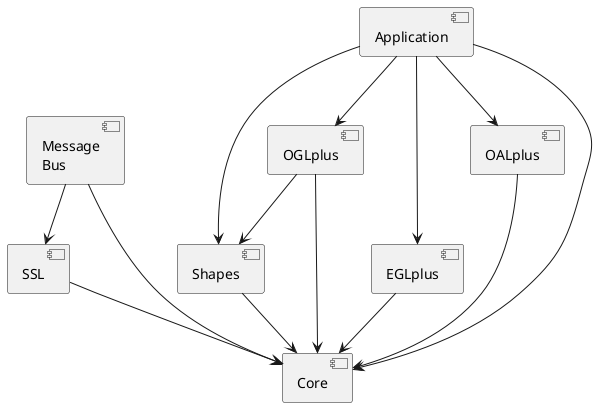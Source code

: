 @startuml

component [Core] as core
component [SSL] as ssl
component [Shapes] as shapes
component [Message\nBus] as msgbus
component [EGLplus] as eglplus
component [OGLplus] as oglplus
component [OALplus] as oalplus
component [OALplus] as oalplus
component [Application] as app

ssl --> core
shapes --> core
msgbus --> ssl
msgbus --> core
eglplus --> core
oglplus --> core
oglplus --> shapes
oalplus --> core
app --> core
app --> eglplus
app --> oglplus
app --> oalplus
app --> shapes

@enduml

